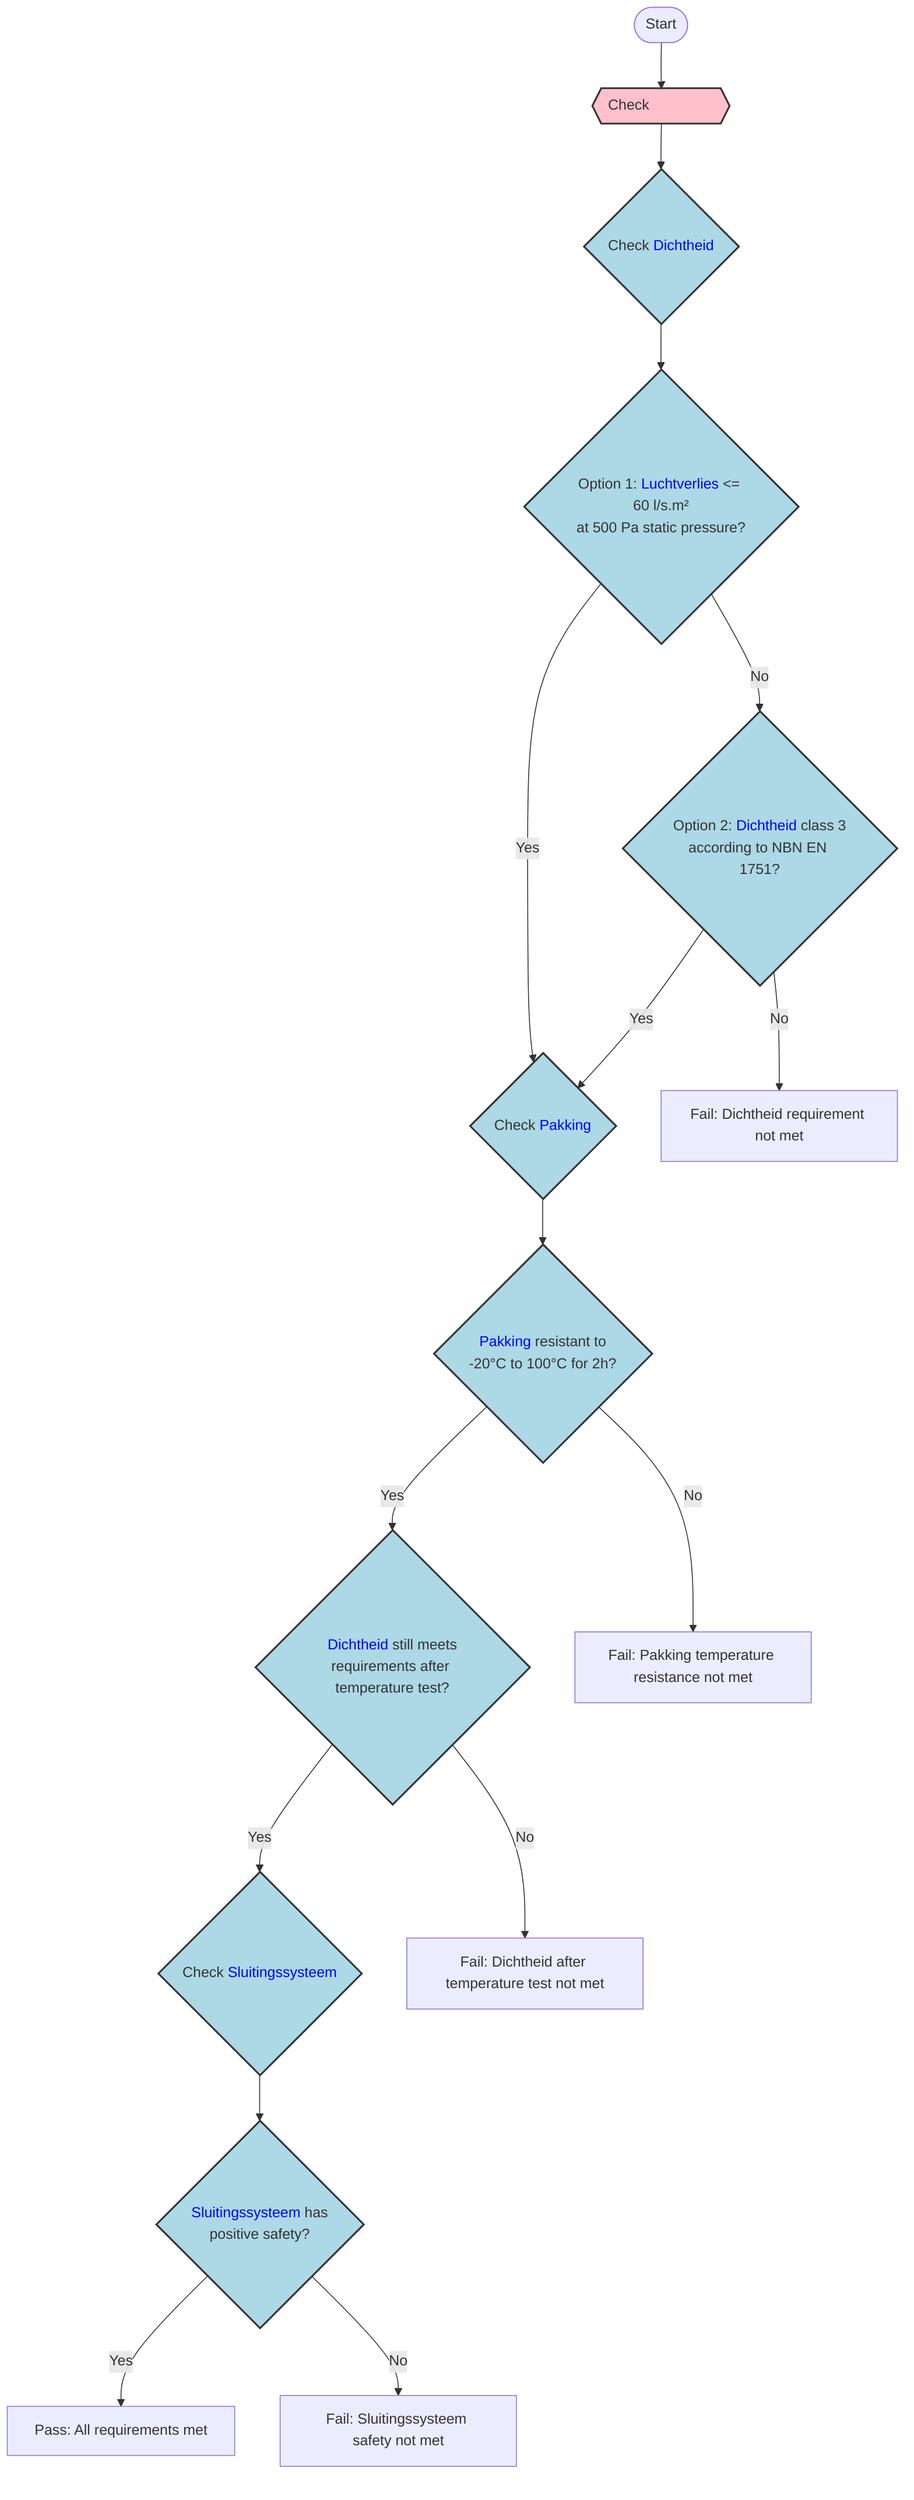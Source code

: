 graph TD
    start([Start]) --> checkRookklep{{"Check <font color='pink'>Rookklep</font>"}}
    checkRookklep --> checkDichtheid{"Check <font color='blue'>Dichtheid</font>"}
    checkDichtheid --> checkOption1{"Option 1: <font color='blue'>Luchtverlies</font> <= 60 l/s.m²<br>at 500 Pa static pressure?"}
    checkOption1 -->|Yes| checkPakking
    checkOption1 -->|No| checkOption2{"Option 2: <font color='blue'>Dichtheid</font> class 3<br>according to NBN EN 1751?"}
    checkOption2 -->|Yes| checkPakking
    checkOption2 -->|No| fail1[Fail: Dichtheid requirement not met]
    checkPakking{"Check <font color='blue'>Pakking</font>"}
    checkPakking --> checkTemperature{"<font color='blue'>Pakking</font> resistant to<br>-20°C to 100°C for 2h?"}
    checkTemperature -->|Yes| checkDichtheidAfterTemp{"<font color='blue'>Dichtheid</font> still meets<br>requirements after temperature test?"}
    checkTemperature -->|No| fail2[Fail: Pakking temperature resistance not met]
    checkDichtheidAfterTemp -->|Yes| checkSluitingssysteem
    checkDichtheidAfterTemp -->|No| fail3[Fail: Dichtheid after temperature test not met]
    checkSluitingssysteem{"Check <font color='blue'>Sluitingssysteem</font>"}
    checkSluitingssysteem --> checkPositieveVeiligheid{"<font color='blue'>Sluitingssysteem</font> has<br>positive safety?"}
    checkPositieveVeiligheid -->|Yes| pass[Pass: All requirements met]
    checkPositieveVeiligheid -->|No| fail4[Fail: Sluitingssysteem safety not met]
    
    classDef pink fill:#FFC0CB,stroke:#333,stroke-width:2px;
    classDef blue fill:#ADD8E6,stroke:#333,stroke-width:2px;
    class checkRookklep pink;
    class checkDichtheid,checkOption1,checkOption2,checkPakking,checkTemperature,checkDichtheidAfterTemp,checkSluitingssysteem,checkPositieveVeiligheid blue;